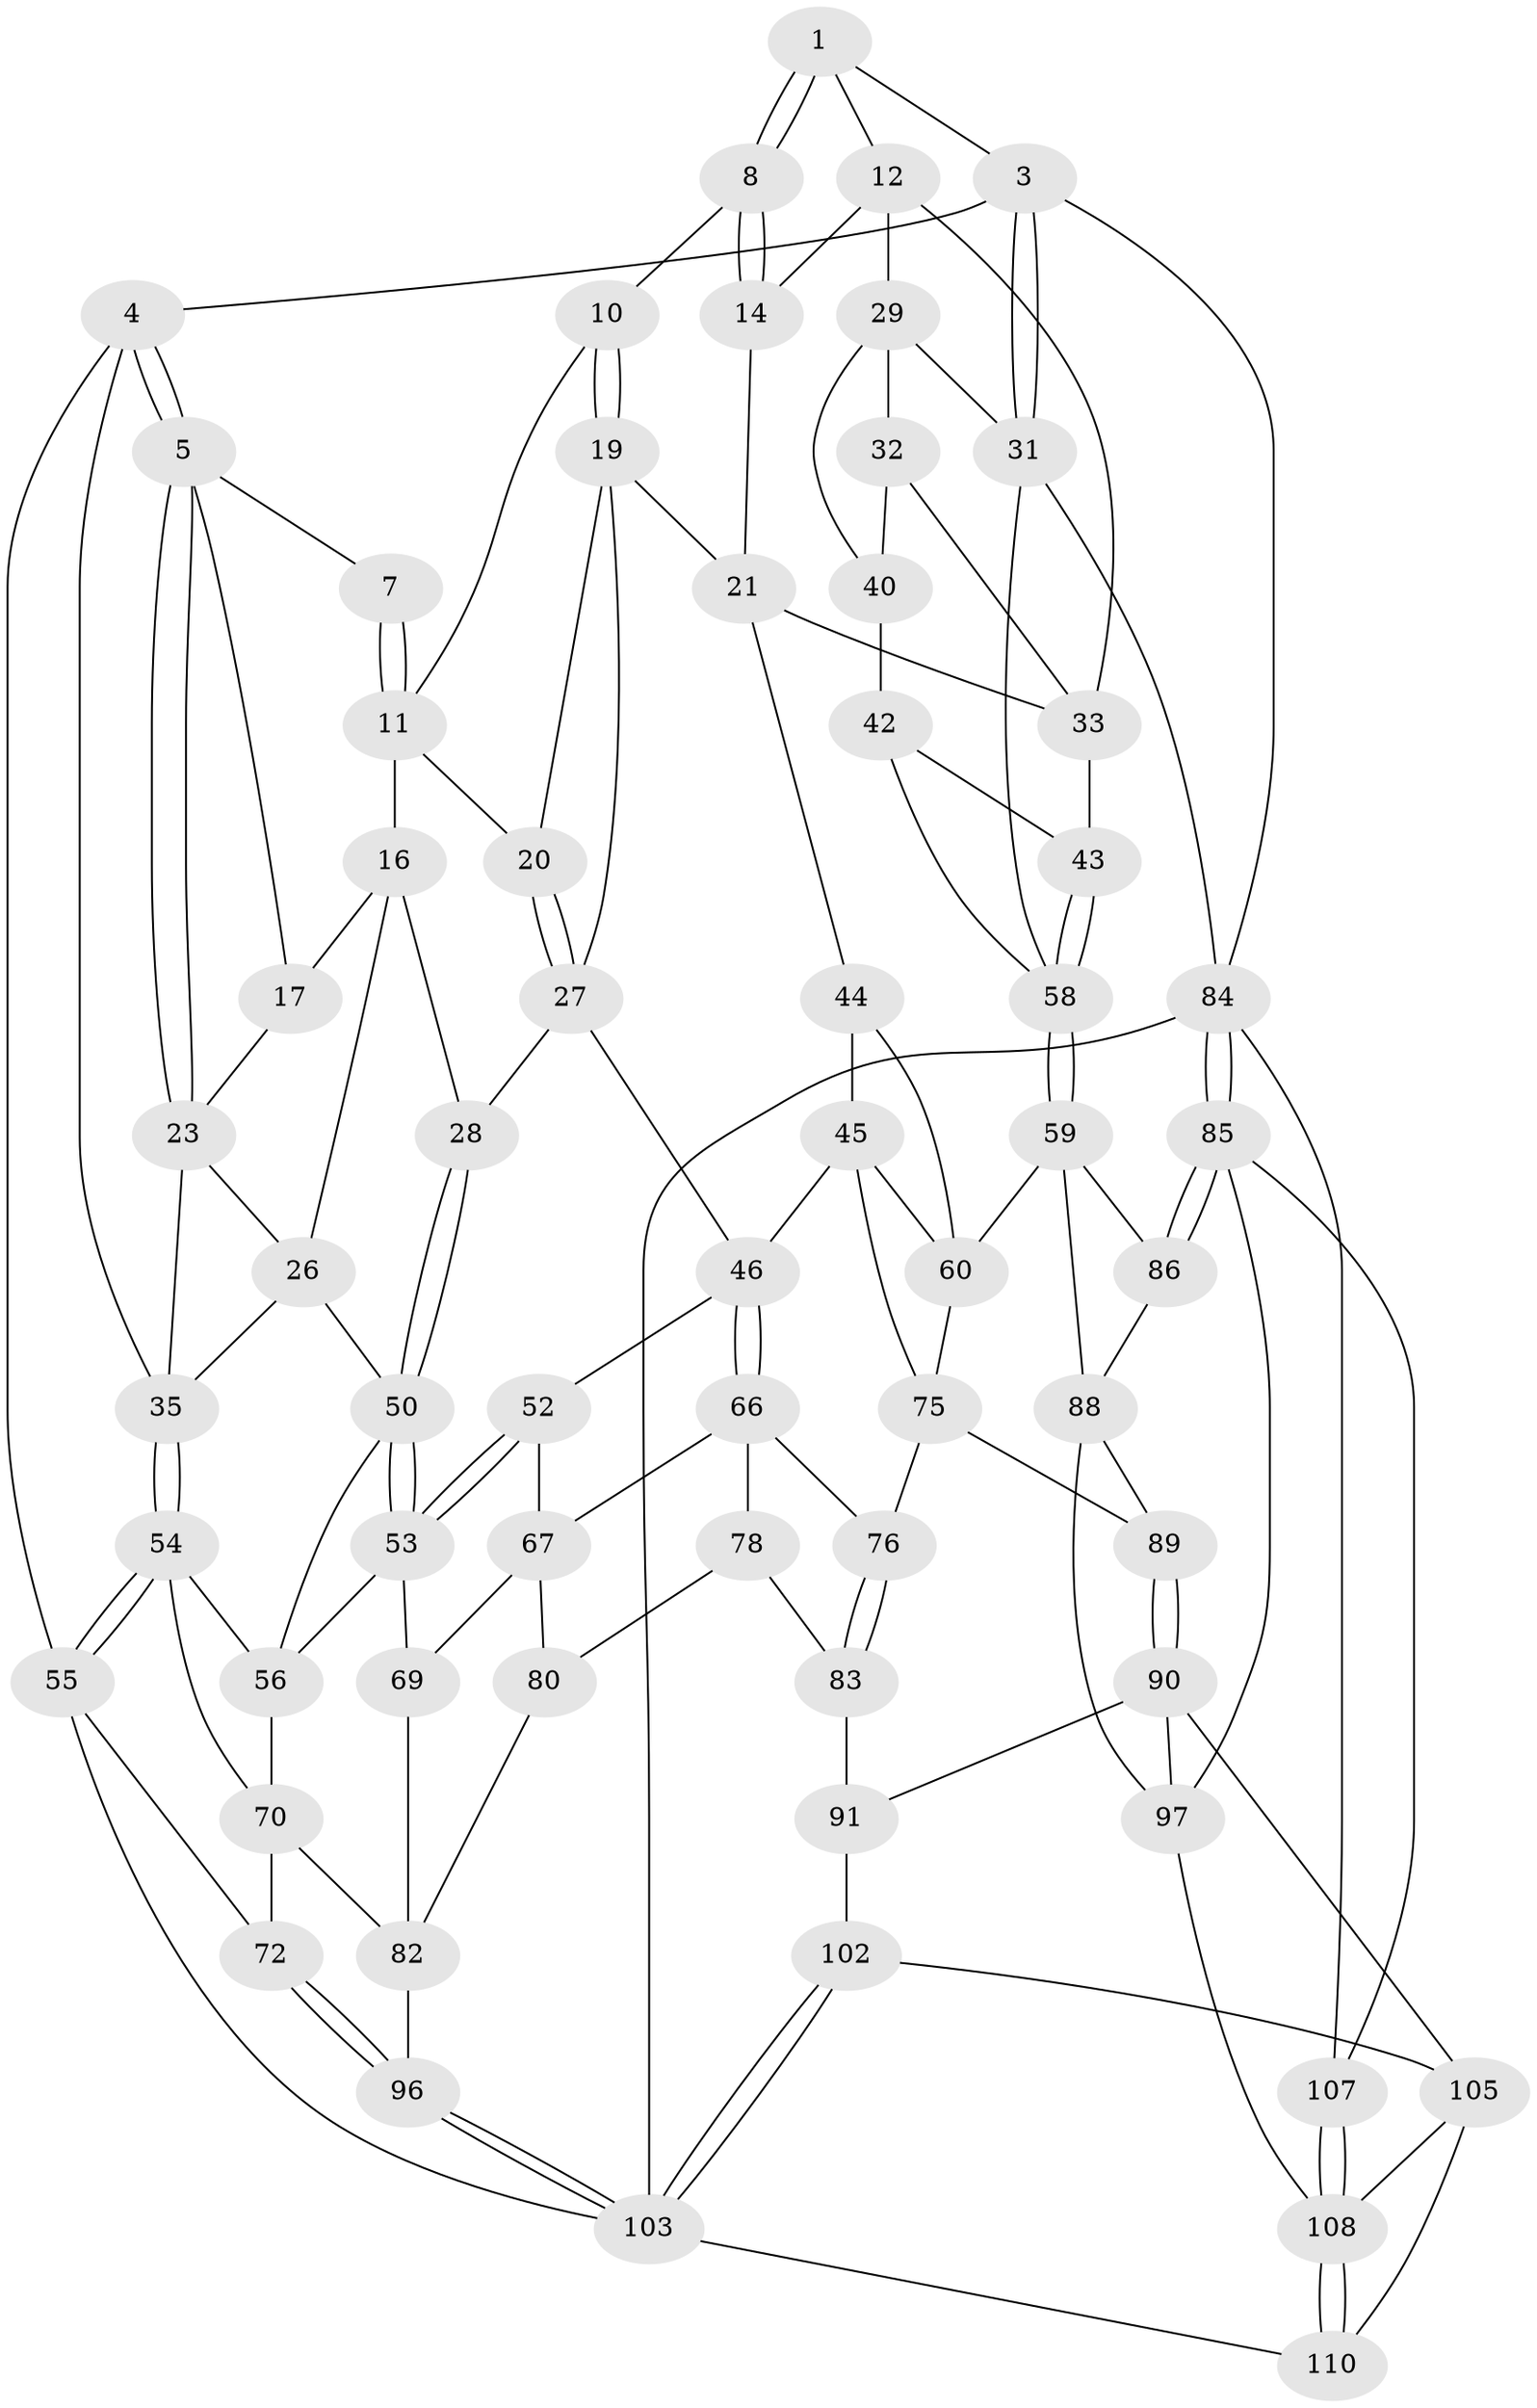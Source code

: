 // Generated by graph-tools (version 1.1) at 2025/52/02/27/25 19:52:40]
// undirected, 65 vertices, 142 edges
graph export_dot {
graph [start="1"]
  node [color=gray90,style=filled];
  1 [pos="+0.6284216596126155+0",super="+2"];
  3 [pos="+1+0"];
  4 [pos="+0+0",super="+48"];
  5 [pos="+0+0",super="+6"];
  7 [pos="+0.30216920293762034+0"];
  8 [pos="+0.5535688334583372+0.06845170173203491",super="+9"];
  10 [pos="+0.5238494811804926+0.08577679411830708"];
  11 [pos="+0.41542896928059997+0.020560553677045363",super="+15"];
  12 [pos="+0.8014157747002235+0.08620495194675147",super="+13"];
  14 [pos="+0.7507198162264199+0.13591104872761725",super="+18"];
  16 [pos="+0.2742620942330294+0.12781996574865703",super="+25"];
  17 [pos="+0.24046452305190846+0.10053465172966118"];
  19 [pos="+0.5059063135841383+0.11653494858221622",super="+22"];
  20 [pos="+0.4264131433780169+0.17664393880251986"];
  21 [pos="+0.6287933019072187+0.23574875779140378",super="+39"];
  23 [pos="+0.10770972249987817+0.1458463604620219",super="+24"];
  26 [pos="+0.1726939362968766+0.2974696050565098",super="+34"];
  27 [pos="+0.43560587276506957+0.26635645850622724",super="+37"];
  28 [pos="+0.3591380913093445+0.30211961364603274"];
  29 [pos="+0.9062293914037131+0.12462716872130504",super="+30"];
  31 [pos="+1+0.18286274928379453",super="+65"];
  32 [pos="+0.8701557828706143+0.2798044653583385"];
  33 [pos="+0.793699945302308+0.2636999949825234",super="+38"];
  35 [pos="+0.15875477128797413+0.31599436278849313",super="+36"];
  40 [pos="+1+0.2846902837302156",super="+41"];
  42 [pos="+0.8675147830046804+0.3448172969519229",super="+49"];
  43 [pos="+0.7994222391957962+0.36459620148762495"];
  44 [pos="+0.7044091366643543+0.379443930395634"];
  45 [pos="+0.6367151866812305+0.439162869417695",super="+74"];
  46 [pos="+0.6123427500611186+0.4413755489219275",super="+47"];
  50 [pos="+0.32566606254611374+0.372560949062267",super="+51"];
  52 [pos="+0.44550060253045465+0.42574124604906294"];
  53 [pos="+0.3418077098259898+0.4391035440103871",super="+63"];
  54 [pos="+0+0.42435844615785145",super="+57"];
  55 [pos="+0+0.38695385642197294",super="+73"];
  56 [pos="+0.1826017558391289+0.359596785103268",super="+64"];
  58 [pos="+0.8740627069911208+0.5042535090502605",super="+62"];
  59 [pos="+0.8626330950730926+0.518935715831103",super="+87"];
  60 [pos="+0.8533346031531542+0.520082185879316",super="+61"];
  66 [pos="+0.5830748571184939+0.481549339211779",super="+77"];
  67 [pos="+0.48411662120034865+0.48054969109706414",super="+68"];
  69 [pos="+0.3302040049613083+0.528644134090047"];
  70 [pos="+0.12486177953150035+0.5250097574622491",super="+71"];
  72 [pos="+0+0.7486466103504946"];
  75 [pos="+0.6895111924343861+0.5996689190137573",super="+81"];
  76 [pos="+0.6674741471861347+0.6021321366331638"];
  78 [pos="+0.552955173816005+0.5622488524710042",super="+79"];
  80 [pos="+0.39826775977615936+0.6612062666224215"];
  82 [pos="+0.1375008637210413+0.630150604388609",super="+95"];
  83 [pos="+0.6283378387128454+0.6246101728519007",super="+93"];
  84 [pos="+1+0.7399836363101127",super="+101"];
  85 [pos="+1+0.7091925268280226",super="+100"];
  86 [pos="+0.9199554723383181+0.6492326685541819"];
  88 [pos="+0.7936137374095367+0.6750894498871326",super="+94"];
  89 [pos="+0.7383100748255512+0.6695232804443128"];
  90 [pos="+0.6944334985288964+0.7597061676610197",super="+99"];
  91 [pos="+0.6710119528901853+0.7595446374586557",super="+92"];
  96 [pos="+0.3097052950844439+0.9598461294012751"];
  97 [pos="+0.8330519828440022+0.8067266452220269",super="+98"];
  102 [pos="+0.4189695494619396+1",super="+104"];
  103 [pos="+0.3485285065774954+1",super="+111"];
  105 [pos="+0.6993423293789284+0.9022167651811178",super="+106"];
  107 [pos="+1+1"];
  108 [pos="+0.9508138432867906+1",super="+109"];
  110 [pos="+0.7029692128138065+1"];
  1 -- 8;
  1 -- 8;
  1 -- 3;
  1 -- 12;
  3 -- 4;
  3 -- 31;
  3 -- 31;
  3 -- 84;
  4 -- 5;
  4 -- 5;
  4 -- 55 [weight=2];
  4 -- 35;
  5 -- 23;
  5 -- 23;
  5 -- 17;
  5 -- 7;
  7 -- 11;
  7 -- 11;
  8 -- 14 [weight=2];
  8 -- 14;
  8 -- 10;
  10 -- 11;
  10 -- 19;
  10 -- 19;
  11 -- 16;
  11 -- 20;
  12 -- 29;
  12 -- 33;
  12 -- 14;
  14 -- 21;
  16 -- 17;
  16 -- 26;
  16 -- 28;
  17 -- 23;
  19 -- 20;
  19 -- 27;
  19 -- 21;
  20 -- 27;
  20 -- 27;
  21 -- 44;
  21 -- 33;
  23 -- 26;
  23 -- 35;
  26 -- 35;
  26 -- 50;
  27 -- 28;
  27 -- 46;
  28 -- 50;
  28 -- 50;
  29 -- 32;
  29 -- 40;
  29 -- 31;
  31 -- 58;
  31 -- 84;
  32 -- 33;
  32 -- 40;
  33 -- 43;
  35 -- 54;
  35 -- 54;
  40 -- 42 [weight=2];
  42 -- 43;
  42 -- 58;
  43 -- 58;
  43 -- 58;
  44 -- 45;
  44 -- 60;
  45 -- 46;
  45 -- 75;
  45 -- 60;
  46 -- 66;
  46 -- 66;
  46 -- 52;
  50 -- 53;
  50 -- 53;
  50 -- 56;
  52 -- 53;
  52 -- 53;
  52 -- 67;
  53 -- 56;
  53 -- 69;
  54 -- 55;
  54 -- 55;
  54 -- 56;
  54 -- 70;
  55 -- 72;
  55 -- 103;
  56 -- 70;
  58 -- 59;
  58 -- 59;
  59 -- 60;
  59 -- 88;
  59 -- 86;
  60 -- 75;
  66 -- 67;
  66 -- 76;
  66 -- 78;
  67 -- 80;
  67 -- 69;
  69 -- 82;
  70 -- 72;
  70 -- 82;
  72 -- 96;
  72 -- 96;
  75 -- 76;
  75 -- 89;
  76 -- 83;
  76 -- 83;
  78 -- 83 [weight=2];
  78 -- 80;
  80 -- 82;
  82 -- 96;
  83 -- 91;
  84 -- 85;
  84 -- 85;
  84 -- 107;
  84 -- 103;
  85 -- 86;
  85 -- 86;
  85 -- 97;
  85 -- 107;
  86 -- 88;
  88 -- 89;
  88 -- 97;
  89 -- 90;
  89 -- 90;
  90 -- 91;
  90 -- 105;
  90 -- 97;
  91 -- 102 [weight=2];
  96 -- 103;
  96 -- 103;
  97 -- 108;
  102 -- 103;
  102 -- 103;
  102 -- 105;
  103 -- 110;
  105 -- 110;
  105 -- 108;
  107 -- 108;
  107 -- 108;
  108 -- 110;
  108 -- 110;
}
